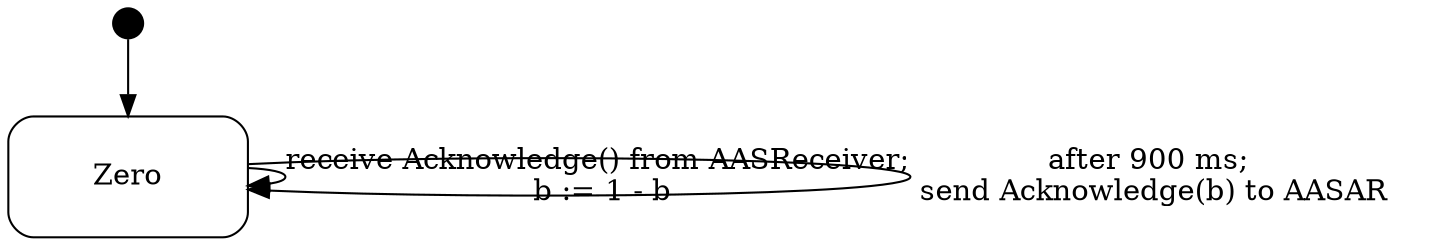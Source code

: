 digraph AS {
  compound = true;
  rank = LR;
node [shape = "point", height = "0.2"] Zero_extra node [shape = "Mrecord", height = "0.8", width = "1.6"] Zero Zero_extra -> Zero




Zero -> Zero [label = "receive Acknowledge() from AASReceiver;\n b := 1 - b"];

Zero -> Zero [label = "after 900 ms;\n send Acknowledge(b) to AASAR"];

}
